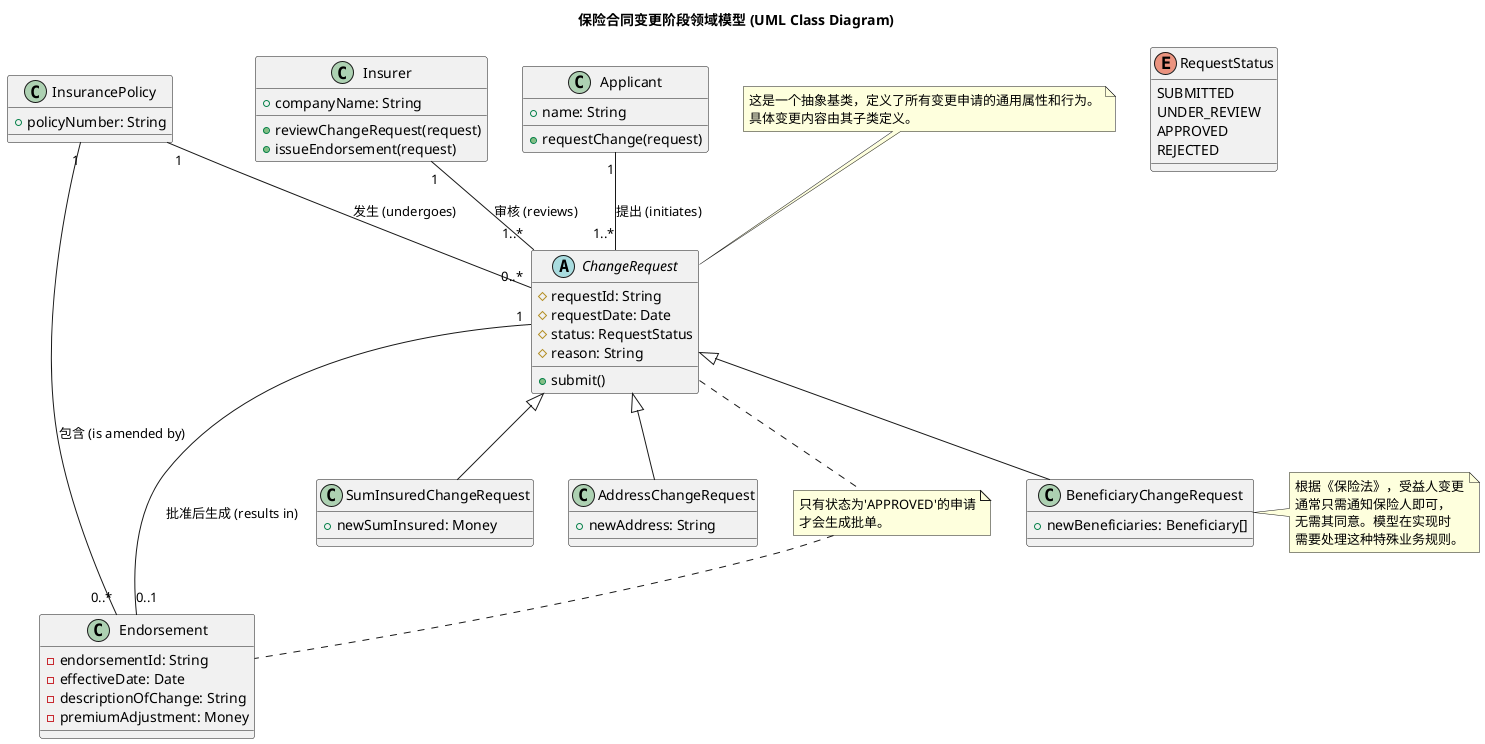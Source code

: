 @startuml
title 保险合同变更阶段领域模型 (UML Class Diagram)

' 复用对象
class InsurancePolicy {
  + policyNumber: String
}
class Insurer {
  + companyName: String
  + reviewChangeRequest(request)
  + issueEndorsement(request)
}
class Applicant {
  + name: String
  + requestChange(request)
}

' 变更流程核心对象
abstract class ChangeRequest {
  # requestId: String
  # requestDate: Date
  # status: RequestStatus
  # reason: String
  + submit()
}
enum RequestStatus {
  SUBMITTED
  UNDER_REVIEW
  APPROVED
  REJECTED
}
class Endorsement {
  - endorsementId: String
  - effectiveDate: Date
  - descriptionOfChange: String
  - premiumAdjustment: Money
}

' 具体的变更类型 (利用继承)
class BeneficiaryChangeRequest {
  + newBeneficiaries: Beneficiary[]
}
class SumInsuredChangeRequest {
  + newSumInsured: Money
}
class AddressChangeRequest {
  + newAddress: String
}
' 可以根据截图内容继续扩展其他变更类型
' class ApplicantChangeRequest extends ChangeRequest { ... }


' 定义关系
InsurancePolicy "1" -- "0..*" ChangeRequest : "发生 (undergoes)"
Applicant "1" -- "1..*" ChangeRequest : "提出 (initiates)"
Insurer "1" -- "1..*" ChangeRequest : "审核 (reviews)"

ChangeRequest "1" -- "0..1" Endorsement : "批准后生成 (results in)"
InsurancePolicy "1" -- "0..*" Endorsement : "包含 (is amended by)"

' 继承关系
ChangeRequest <|-- BeneficiaryChangeRequest
ChangeRequest <|-- SumInsuredChangeRequest
ChangeRequest <|-- AddressChangeRequest


' 备注
note top of ChangeRequest : 这是一个抽象基类，定义了所有变更申请的通用属性和行为。\n具体变更内容由其子类定义。

note "只有状态为'APPROVED'的申请\n才会生成批单。" as N1
ChangeRequest .. N1
N1 .. Endorsement

note right of BeneficiaryChangeRequest : 根据《保险法》，受益人变更\n通常只需通知保险人即可，\n无需其同意。模型在实现时\n需要处理这种特殊业务规则。

@enduml